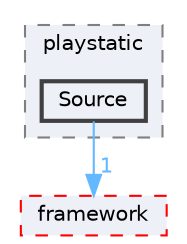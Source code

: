 digraph "techstorm/lib/OpenAL 1.1 SDK/samples/playstatic/Source"
{
 // LATEX_PDF_SIZE
  bgcolor="transparent";
  edge [fontname=Helvetica,fontsize=10,labelfontname=Helvetica,labelfontsize=10];
  node [fontname=Helvetica,fontsize=10,shape=box,height=0.2,width=0.4];
  compound=true
  subgraph clusterdir_bf2d0b743ca0356e7146f4e6b2c67cb0 {
    graph [ bgcolor="#edf0f7", pencolor="grey50", label="playstatic", fontname=Helvetica,fontsize=10 style="filled,dashed", URL="dir_bf2d0b743ca0356e7146f4e6b2c67cb0.html",tooltip=""]
  dir_f15bc9cbd806f5d4861b7b8c81c1b628 [label="Source", fillcolor="#edf0f7", color="grey25", style="filled,bold", URL="dir_f15bc9cbd806f5d4861b7b8c81c1b628.html",tooltip=""];
  }
  dir_40209ef98ebf683660e5fb7987566489 [label="framework", fillcolor="#edf0f7", color="red", style="filled,dashed", URL="dir_40209ef98ebf683660e5fb7987566489.html",tooltip=""];
  dir_f15bc9cbd806f5d4861b7b8c81c1b628->dir_40209ef98ebf683660e5fb7987566489 [headlabel="1", labeldistance=1.5 headhref="dir_000119_000052.html" href="dir_000119_000052.html" color="steelblue1" fontcolor="steelblue1"];
}
